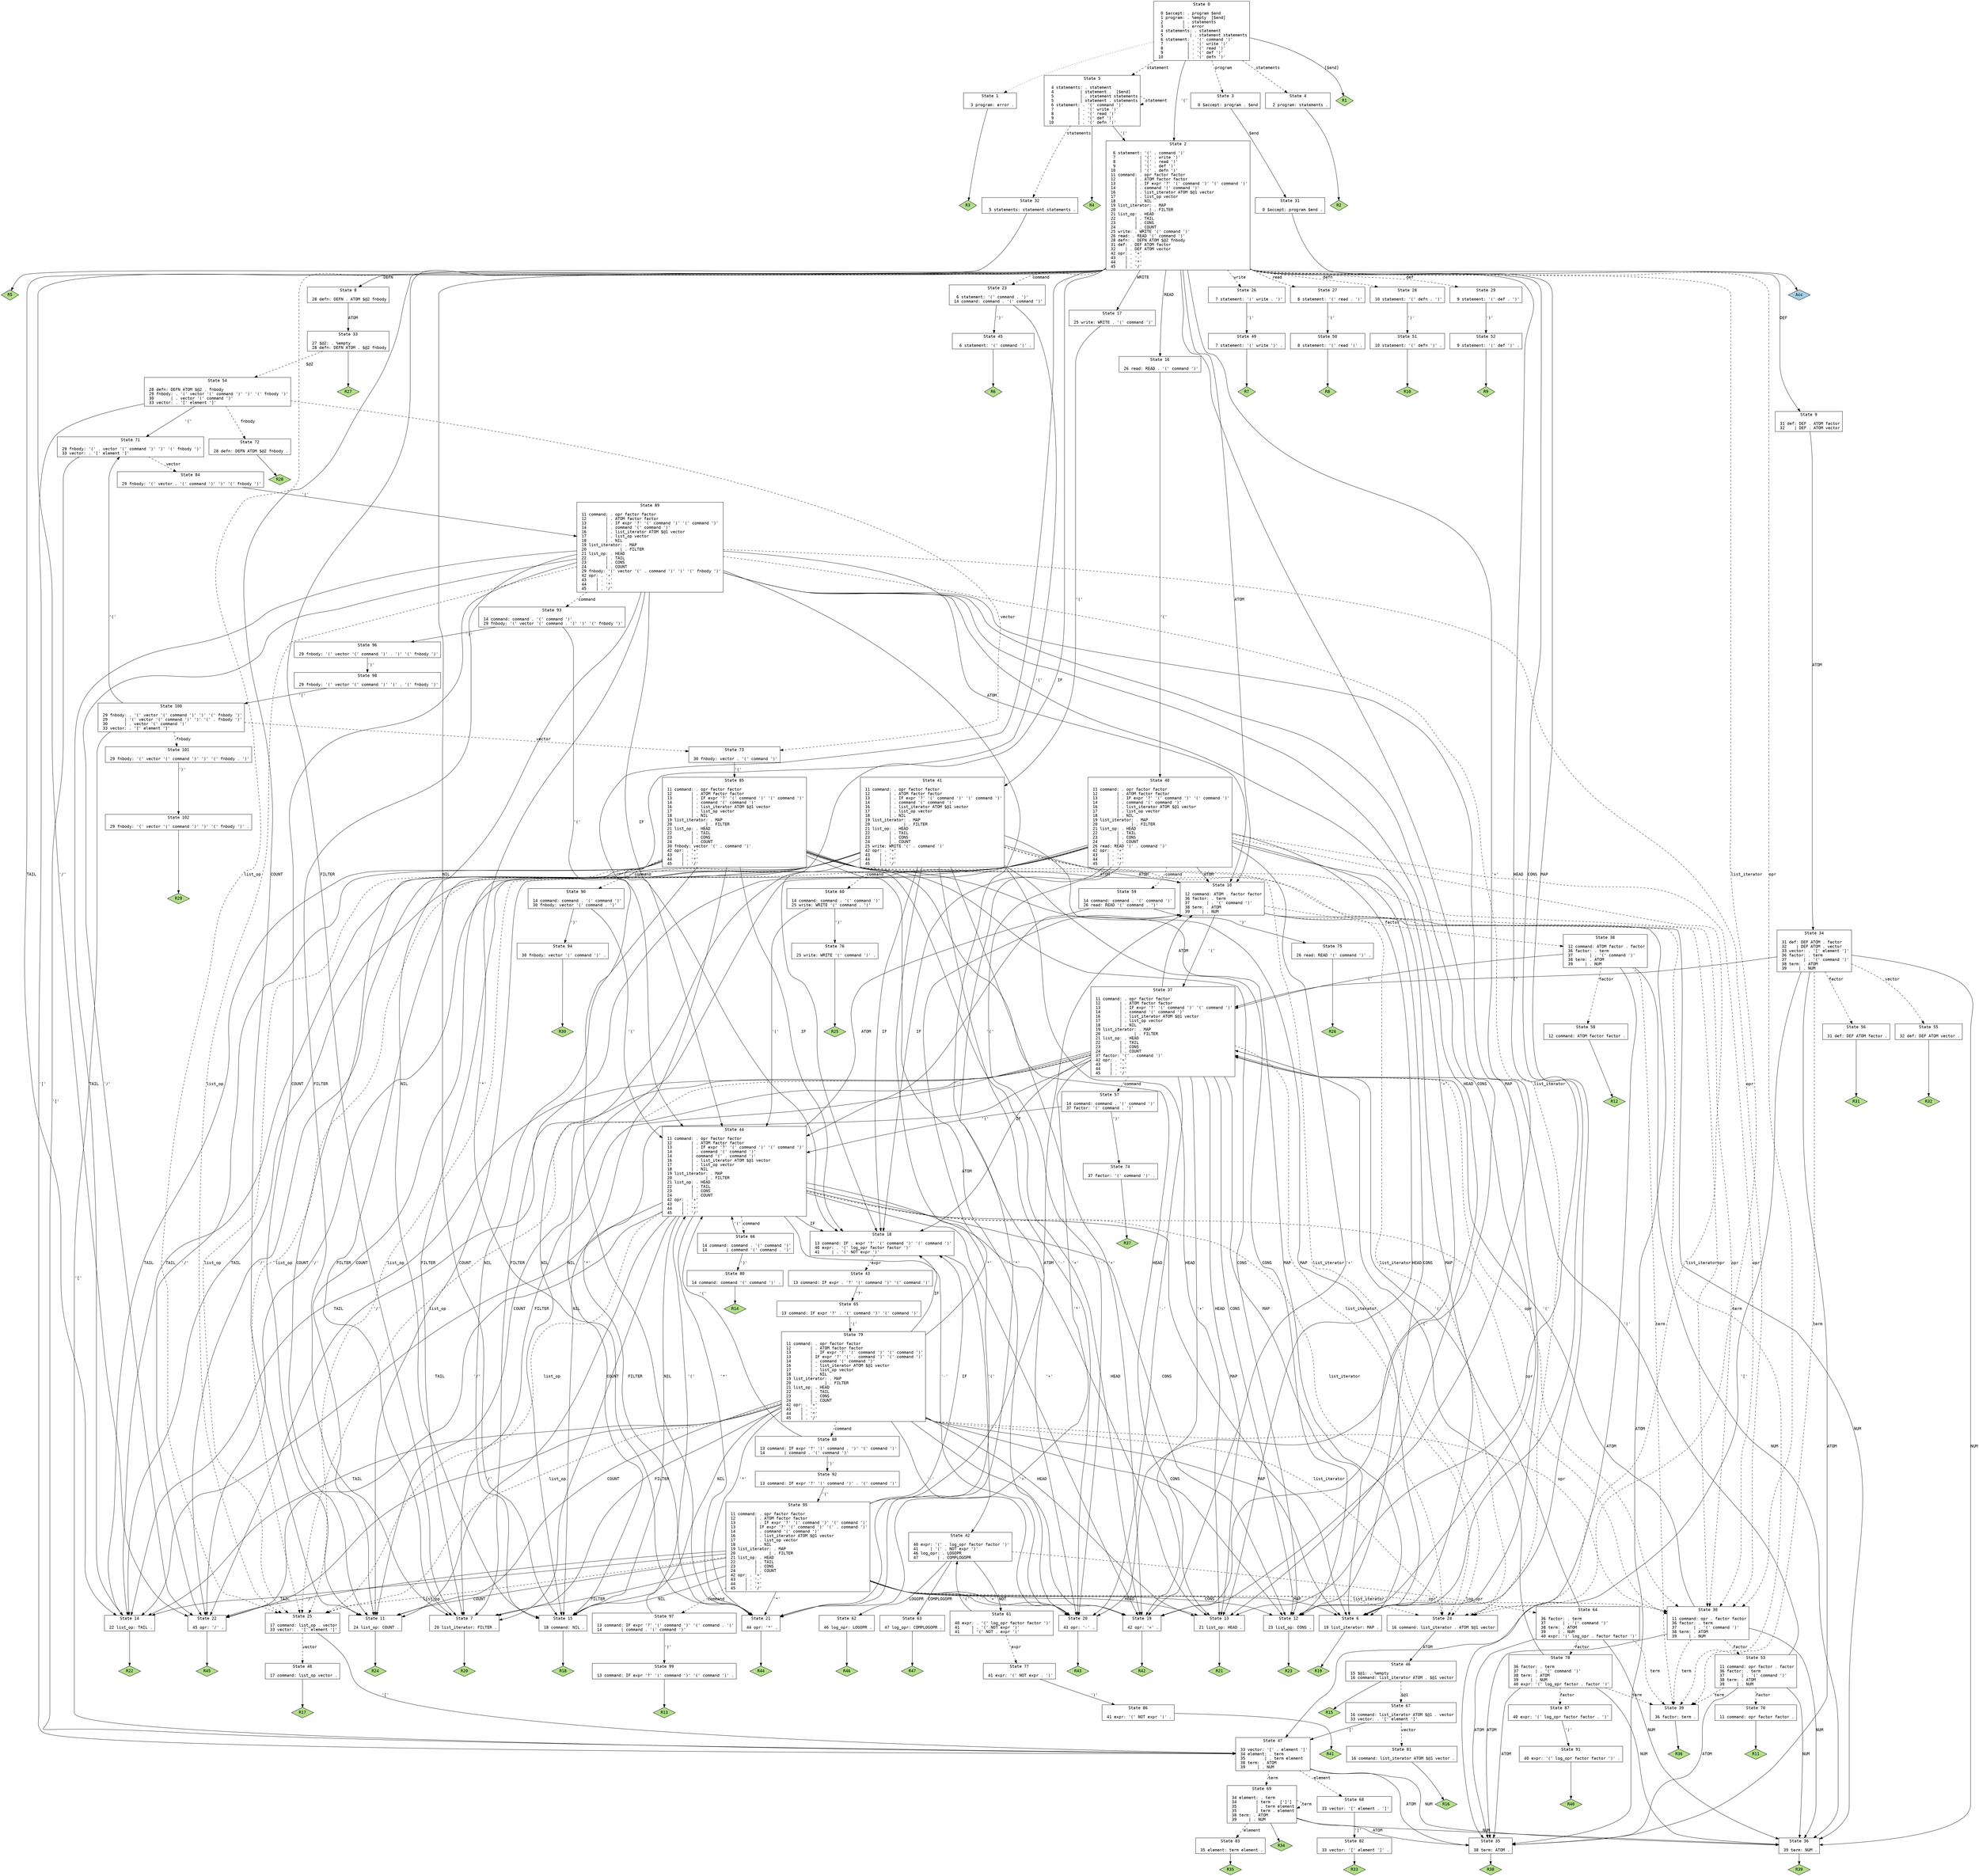 // Generated by GNU Bison 3.0.4.
// Report bugs to <bug-bison@gnu.org>.
// Home page: <http://www.gnu.org/software/bison/>.

digraph "syntax.y"
{
  node [fontname = courier, shape = box, colorscheme = paired6]
  edge [fontname = courier]

  0 [label="State 0\n\l  0 $accept: . program $end\l  1 program: . %empty  [$end]\l  2        | . statements\l  3        | . error\l  4 statements: . statement\l  5           | . statement statements\l  6 statement: . '(' command ')'\l  7          | . '(' write ')'\l  8          | . '(' read ')'\l  9          | . '(' def ')'\l 10          | . '(' defn ')'\l"]
  0 -> 1 [style=dotted]
  0 -> 2 [style=solid label="'('"]
  0 -> 3 [style=dashed label="program"]
  0 -> 4 [style=dashed label="statements"]
  0 -> 5 [style=dashed label="statement"]
  0 -> "0R1" [label="[$end]", style=solid]
 "0R1" [label="R1", fillcolor=3, shape=diamond, style=filled]
  1 [label="State 1\n\l  3 program: error .\l"]
  1 -> "1R3" [style=solid]
 "1R3" [label="R3", fillcolor=3, shape=diamond, style=filled]
  2 [label="State 2\n\l  6 statement: '(' . command ')'\l  7          | '(' . write ')'\l  8          | '(' . read ')'\l  9          | '(' . def ')'\l 10          | '(' . defn ')'\l 11 command: . opr factor factor\l 12        | . ATOM factor factor\l 13        | . IF expr '?' '(' command ')' '(' command ')'\l 14        | . command '(' command ')'\l 16        | . list_iterator ATOM $@1 vector\l 17        | . list_op vector\l 18        | . NIL\l 19 list_iterator: . MAP\l 20              | . FILTER\l 21 list_op: . HEAD\l 22        | . TAIL\l 23        | . CONS\l 24        | . COUNT\l 25 write: . WRITE '(' command ')'\l 26 read: . READ '(' command ')'\l 28 defn: . DEFN ATOM $@2 fnbody\l 31 def: . DEF ATOM factor\l 32    | . DEF ATOM vector\l 42 opr: . '+'\l 43    | . '-'\l 44    | . '*'\l 45    | . '/'\l"]
  2 -> 6 [style=solid label="MAP"]
  2 -> 7 [style=solid label="FILTER"]
  2 -> 8 [style=solid label="DEFN"]
  2 -> 9 [style=solid label="DEF"]
  2 -> 10 [style=solid label="ATOM"]
  2 -> 11 [style=solid label="COUNT"]
  2 -> 12 [style=solid label="CONS"]
  2 -> 13 [style=solid label="HEAD"]
  2 -> 14 [style=solid label="TAIL"]
  2 -> 15 [style=solid label="NIL"]
  2 -> 16 [style=solid label="READ"]
  2 -> 17 [style=solid label="WRITE"]
  2 -> 18 [style=solid label="IF"]
  2 -> 19 [style=solid label="'+'"]
  2 -> 20 [style=solid label="'-'"]
  2 -> 21 [style=solid label="'*'"]
  2 -> 22 [style=solid label="'/'"]
  2 -> 23 [style=dashed label="command"]
  2 -> 24 [style=dashed label="list_iterator"]
  2 -> 25 [style=dashed label="list_op"]
  2 -> 26 [style=dashed label="write"]
  2 -> 27 [style=dashed label="read"]
  2 -> 28 [style=dashed label="defn"]
  2 -> 29 [style=dashed label="def"]
  2 -> 30 [style=dashed label="opr"]
  3 [label="State 3\n\l  0 $accept: program . $end\l"]
  3 -> 31 [style=solid label="$end"]
  4 [label="State 4\n\l  2 program: statements .\l"]
  4 -> "4R2" [style=solid]
 "4R2" [label="R2", fillcolor=3, shape=diamond, style=filled]
  5 [label="State 5\n\l  4 statements: . statement\l  4           | statement .  [$end]\l  5           | . statement statements\l  5           | statement . statements\l  6 statement: . '(' command ')'\l  7          | . '(' write ')'\l  8          | . '(' read ')'\l  9          | . '(' def ')'\l 10          | . '(' defn ')'\l"]
  5 -> 2 [style=solid label="'('"]
  5 -> 32 [style=dashed label="statements"]
  5 -> 5 [style=dashed label="statement"]
  5 -> "5R4" [style=solid]
 "5R4" [label="R4", fillcolor=3, shape=diamond, style=filled]
  6 [label="State 6\n\l 19 list_iterator: MAP .\l"]
  6 -> "6R19" [style=solid]
 "6R19" [label="R19", fillcolor=3, shape=diamond, style=filled]
  7 [label="State 7\n\l 20 list_iterator: FILTER .\l"]
  7 -> "7R20" [style=solid]
 "7R20" [label="R20", fillcolor=3, shape=diamond, style=filled]
  8 [label="State 8\n\l 28 defn: DEFN . ATOM $@2 fnbody\l"]
  8 -> 33 [style=solid label="ATOM"]
  9 [label="State 9\n\l 31 def: DEF . ATOM factor\l 32    | DEF . ATOM vector\l"]
  9 -> 34 [style=solid label="ATOM"]
  10 [label="State 10\n\l 12 command: ATOM . factor factor\l 36 factor: . term\l 37       | . '(' command ')'\l 38 term: . ATOM\l 39     | . NUM\l"]
  10 -> 35 [style=solid label="ATOM"]
  10 -> 36 [style=solid label="NUM"]
  10 -> 37 [style=solid label="'('"]
  10 -> 38 [style=dashed label="factor"]
  10 -> 39 [style=dashed label="term"]
  11 [label="State 11\n\l 24 list_op: COUNT .\l"]
  11 -> "11R24" [style=solid]
 "11R24" [label="R24", fillcolor=3, shape=diamond, style=filled]
  12 [label="State 12\n\l 23 list_op: CONS .\l"]
  12 -> "12R23" [style=solid]
 "12R23" [label="R23", fillcolor=3, shape=diamond, style=filled]
  13 [label="State 13\n\l 21 list_op: HEAD .\l"]
  13 -> "13R21" [style=solid]
 "13R21" [label="R21", fillcolor=3, shape=diamond, style=filled]
  14 [label="State 14\n\l 22 list_op: TAIL .\l"]
  14 -> "14R22" [style=solid]
 "14R22" [label="R22", fillcolor=3, shape=diamond, style=filled]
  15 [label="State 15\n\l 18 command: NIL .\l"]
  15 -> "15R18" [style=solid]
 "15R18" [label="R18", fillcolor=3, shape=diamond, style=filled]
  16 [label="State 16\n\l 26 read: READ . '(' command ')'\l"]
  16 -> 40 [style=solid label="'('"]
  17 [label="State 17\n\l 25 write: WRITE . '(' command ')'\l"]
  17 -> 41 [style=solid label="'('"]
  18 [label="State 18\n\l 13 command: IF . expr '?' '(' command ')' '(' command ')'\l 40 expr: . '(' log_opr factor factor ')'\l 41     | . '(' NOT expr ')'\l"]
  18 -> 42 [style=solid label="'('"]
  18 -> 43 [style=dashed label="expr"]
  19 [label="State 19\n\l 42 opr: '+' .\l"]
  19 -> "19R42" [style=solid]
 "19R42" [label="R42", fillcolor=3, shape=diamond, style=filled]
  20 [label="State 20\n\l 43 opr: '-' .\l"]
  20 -> "20R43" [style=solid]
 "20R43" [label="R43", fillcolor=3, shape=diamond, style=filled]
  21 [label="State 21\n\l 44 opr: '*' .\l"]
  21 -> "21R44" [style=solid]
 "21R44" [label="R44", fillcolor=3, shape=diamond, style=filled]
  22 [label="State 22\n\l 45 opr: '/' .\l"]
  22 -> "22R45" [style=solid]
 "22R45" [label="R45", fillcolor=3, shape=diamond, style=filled]
  23 [label="State 23\n\l  6 statement: '(' command . ')'\l 14 command: command . '(' command ')'\l"]
  23 -> 44 [style=solid label="'('"]
  23 -> 45 [style=solid label="')'"]
  24 [label="State 24\n\l 16 command: list_iterator . ATOM $@1 vector\l"]
  24 -> 46 [style=solid label="ATOM"]
  25 [label="State 25\n\l 17 command: list_op . vector\l 33 vector: . '[' element ']'\l"]
  25 -> 47 [style=solid label="'['"]
  25 -> 48 [style=dashed label="vector"]
  26 [label="State 26\n\l  7 statement: '(' write . ')'\l"]
  26 -> 49 [style=solid label="')'"]
  27 [label="State 27\n\l  8 statement: '(' read . ')'\l"]
  27 -> 50 [style=solid label="')'"]
  28 [label="State 28\n\l 10 statement: '(' defn . ')'\l"]
  28 -> 51 [style=solid label="')'"]
  29 [label="State 29\n\l  9 statement: '(' def . ')'\l"]
  29 -> 52 [style=solid label="')'"]
  30 [label="State 30\n\l 11 command: opr . factor factor\l 36 factor: . term\l 37       | . '(' command ')'\l 38 term: . ATOM\l 39     | . NUM\l"]
  30 -> 35 [style=solid label="ATOM"]
  30 -> 36 [style=solid label="NUM"]
  30 -> 37 [style=solid label="'('"]
  30 -> 53 [style=dashed label="factor"]
  30 -> 39 [style=dashed label="term"]
  31 [label="State 31\n\l  0 $accept: program $end .\l"]
  31 -> "31R0" [style=solid]
 "31R0" [label="Acc", fillcolor=1, shape=diamond, style=filled]
  32 [label="State 32\n\l  5 statements: statement statements .\l"]
  32 -> "32R5" [style=solid]
 "32R5" [label="R5", fillcolor=3, shape=diamond, style=filled]
  33 [label="State 33\n\l 27 $@2: . %empty\l 28 defn: DEFN ATOM . $@2 fnbody\l"]
  33 -> 54 [style=dashed label="$@2"]
  33 -> "33R27" [style=solid]
 "33R27" [label="R27", fillcolor=3, shape=diamond, style=filled]
  34 [label="State 34\n\l 31 def: DEF ATOM . factor\l 32    | DEF ATOM . vector\l 33 vector: . '[' element ']'\l 36 factor: . term\l 37       | . '(' command ')'\l 38 term: . ATOM\l 39     | . NUM\l"]
  34 -> 35 [style=solid label="ATOM"]
  34 -> 36 [style=solid label="NUM"]
  34 -> 37 [style=solid label="'('"]
  34 -> 47 [style=solid label="'['"]
  34 -> 55 [style=dashed label="vector"]
  34 -> 56 [style=dashed label="factor"]
  34 -> 39 [style=dashed label="term"]
  35 [label="State 35\n\l 38 term: ATOM .\l"]
  35 -> "35R38" [style=solid]
 "35R38" [label="R38", fillcolor=3, shape=diamond, style=filled]
  36 [label="State 36\n\l 39 term: NUM .\l"]
  36 -> "36R39" [style=solid]
 "36R39" [label="R39", fillcolor=3, shape=diamond, style=filled]
  37 [label="State 37\n\l 11 command: . opr factor factor\l 12        | . ATOM factor factor\l 13        | . IF expr '?' '(' command ')' '(' command ')'\l 14        | . command '(' command ')'\l 16        | . list_iterator ATOM $@1 vector\l 17        | . list_op vector\l 18        | . NIL\l 19 list_iterator: . MAP\l 20              | . FILTER\l 21 list_op: . HEAD\l 22        | . TAIL\l 23        | . CONS\l 24        | . COUNT\l 37 factor: '(' . command ')'\l 42 opr: . '+'\l 43    | . '-'\l 44    | . '*'\l 45    | . '/'\l"]
  37 -> 6 [style=solid label="MAP"]
  37 -> 7 [style=solid label="FILTER"]
  37 -> 10 [style=solid label="ATOM"]
  37 -> 11 [style=solid label="COUNT"]
  37 -> 12 [style=solid label="CONS"]
  37 -> 13 [style=solid label="HEAD"]
  37 -> 14 [style=solid label="TAIL"]
  37 -> 15 [style=solid label="NIL"]
  37 -> 18 [style=solid label="IF"]
  37 -> 19 [style=solid label="'+'"]
  37 -> 20 [style=solid label="'-'"]
  37 -> 21 [style=solid label="'*'"]
  37 -> 22 [style=solid label="'/'"]
  37 -> 57 [style=dashed label="command"]
  37 -> 24 [style=dashed label="list_iterator"]
  37 -> 25 [style=dashed label="list_op"]
  37 -> 30 [style=dashed label="opr"]
  38 [label="State 38\n\l 12 command: ATOM factor . factor\l 36 factor: . term\l 37       | . '(' command ')'\l 38 term: . ATOM\l 39     | . NUM\l"]
  38 -> 35 [style=solid label="ATOM"]
  38 -> 36 [style=solid label="NUM"]
  38 -> 37 [style=solid label="'('"]
  38 -> 58 [style=dashed label="factor"]
  38 -> 39 [style=dashed label="term"]
  39 [label="State 39\n\l 36 factor: term .\l"]
  39 -> "39R36" [style=solid]
 "39R36" [label="R36", fillcolor=3, shape=diamond, style=filled]
  40 [label="State 40\n\l 11 command: . opr factor factor\l 12        | . ATOM factor factor\l 13        | . IF expr '?' '(' command ')' '(' command ')'\l 14        | . command '(' command ')'\l 16        | . list_iterator ATOM $@1 vector\l 17        | . list_op vector\l 18        | . NIL\l 19 list_iterator: . MAP\l 20              | . FILTER\l 21 list_op: . HEAD\l 22        | . TAIL\l 23        | . CONS\l 24        | . COUNT\l 26 read: READ '(' . command ')'\l 42 opr: . '+'\l 43    | . '-'\l 44    | . '*'\l 45    | . '/'\l"]
  40 -> 6 [style=solid label="MAP"]
  40 -> 7 [style=solid label="FILTER"]
  40 -> 10 [style=solid label="ATOM"]
  40 -> 11 [style=solid label="COUNT"]
  40 -> 12 [style=solid label="CONS"]
  40 -> 13 [style=solid label="HEAD"]
  40 -> 14 [style=solid label="TAIL"]
  40 -> 15 [style=solid label="NIL"]
  40 -> 18 [style=solid label="IF"]
  40 -> 19 [style=solid label="'+'"]
  40 -> 20 [style=solid label="'-'"]
  40 -> 21 [style=solid label="'*'"]
  40 -> 22 [style=solid label="'/'"]
  40 -> 59 [style=dashed label="command"]
  40 -> 24 [style=dashed label="list_iterator"]
  40 -> 25 [style=dashed label="list_op"]
  40 -> 30 [style=dashed label="opr"]
  41 [label="State 41\n\l 11 command: . opr factor factor\l 12        | . ATOM factor factor\l 13        | . IF expr '?' '(' command ')' '(' command ')'\l 14        | . command '(' command ')'\l 16        | . list_iterator ATOM $@1 vector\l 17        | . list_op vector\l 18        | . NIL\l 19 list_iterator: . MAP\l 20              | . FILTER\l 21 list_op: . HEAD\l 22        | . TAIL\l 23        | . CONS\l 24        | . COUNT\l 25 write: WRITE '(' . command ')'\l 42 opr: . '+'\l 43    | . '-'\l 44    | . '*'\l 45    | . '/'\l"]
  41 -> 6 [style=solid label="MAP"]
  41 -> 7 [style=solid label="FILTER"]
  41 -> 10 [style=solid label="ATOM"]
  41 -> 11 [style=solid label="COUNT"]
  41 -> 12 [style=solid label="CONS"]
  41 -> 13 [style=solid label="HEAD"]
  41 -> 14 [style=solid label="TAIL"]
  41 -> 15 [style=solid label="NIL"]
  41 -> 18 [style=solid label="IF"]
  41 -> 19 [style=solid label="'+'"]
  41 -> 20 [style=solid label="'-'"]
  41 -> 21 [style=solid label="'*'"]
  41 -> 22 [style=solid label="'/'"]
  41 -> 60 [style=dashed label="command"]
  41 -> 24 [style=dashed label="list_iterator"]
  41 -> 25 [style=dashed label="list_op"]
  41 -> 30 [style=dashed label="opr"]
  42 [label="State 42\n\l 40 expr: '(' . log_opr factor factor ')'\l 41     | '(' . NOT expr ')'\l 46 log_opr: . LOGOPR\l 47        | . COMPLOGOPR\l"]
  42 -> 61 [style=solid label="NOT"]
  42 -> 62 [style=solid label="LOGOPR"]
  42 -> 63 [style=solid label="COMPLOGOPR"]
  42 -> 64 [style=dashed label="log_opr"]
  43 [label="State 43\n\l 13 command: IF expr . '?' '(' command ')' '(' command ')'\l"]
  43 -> 65 [style=solid label="'?'"]
  44 [label="State 44\n\l 11 command: . opr factor factor\l 12        | . ATOM factor factor\l 13        | . IF expr '?' '(' command ')' '(' command ')'\l 14        | . command '(' command ')'\l 14        | command '(' . command ')'\l 16        | . list_iterator ATOM $@1 vector\l 17        | . list_op vector\l 18        | . NIL\l 19 list_iterator: . MAP\l 20              | . FILTER\l 21 list_op: . HEAD\l 22        | . TAIL\l 23        | . CONS\l 24        | . COUNT\l 42 opr: . '+'\l 43    | . '-'\l 44    | . '*'\l 45    | . '/'\l"]
  44 -> 6 [style=solid label="MAP"]
  44 -> 7 [style=solid label="FILTER"]
  44 -> 10 [style=solid label="ATOM"]
  44 -> 11 [style=solid label="COUNT"]
  44 -> 12 [style=solid label="CONS"]
  44 -> 13 [style=solid label="HEAD"]
  44 -> 14 [style=solid label="TAIL"]
  44 -> 15 [style=solid label="NIL"]
  44 -> 18 [style=solid label="IF"]
  44 -> 19 [style=solid label="'+'"]
  44 -> 20 [style=solid label="'-'"]
  44 -> 21 [style=solid label="'*'"]
  44 -> 22 [style=solid label="'/'"]
  44 -> 66 [style=dashed label="command"]
  44 -> 24 [style=dashed label="list_iterator"]
  44 -> 25 [style=dashed label="list_op"]
  44 -> 30 [style=dashed label="opr"]
  45 [label="State 45\n\l  6 statement: '(' command ')' .\l"]
  45 -> "45R6" [style=solid]
 "45R6" [label="R6", fillcolor=3, shape=diamond, style=filled]
  46 [label="State 46\n\l 15 $@1: . %empty\l 16 command: list_iterator ATOM . $@1 vector\l"]
  46 -> 67 [style=dashed label="$@1"]
  46 -> "46R15" [style=solid]
 "46R15" [label="R15", fillcolor=3, shape=diamond, style=filled]
  47 [label="State 47\n\l 33 vector: '[' . element ']'\l 34 element: . term\l 35        | . term element\l 38 term: . ATOM\l 39     | . NUM\l"]
  47 -> 35 [style=solid label="ATOM"]
  47 -> 36 [style=solid label="NUM"]
  47 -> 68 [style=dashed label="element"]
  47 -> 69 [style=dashed label="term"]
  48 [label="State 48\n\l 17 command: list_op vector .\l"]
  48 -> "48R17" [style=solid]
 "48R17" [label="R17", fillcolor=3, shape=diamond, style=filled]
  49 [label="State 49\n\l  7 statement: '(' write ')' .\l"]
  49 -> "49R7" [style=solid]
 "49R7" [label="R7", fillcolor=3, shape=diamond, style=filled]
  50 [label="State 50\n\l  8 statement: '(' read ')' .\l"]
  50 -> "50R8" [style=solid]
 "50R8" [label="R8", fillcolor=3, shape=diamond, style=filled]
  51 [label="State 51\n\l 10 statement: '(' defn ')' .\l"]
  51 -> "51R10" [style=solid]
 "51R10" [label="R10", fillcolor=3, shape=diamond, style=filled]
  52 [label="State 52\n\l  9 statement: '(' def ')' .\l"]
  52 -> "52R9" [style=solid]
 "52R9" [label="R9", fillcolor=3, shape=diamond, style=filled]
  53 [label="State 53\n\l 11 command: opr factor . factor\l 36 factor: . term\l 37       | . '(' command ')'\l 38 term: . ATOM\l 39     | . NUM\l"]
  53 -> 35 [style=solid label="ATOM"]
  53 -> 36 [style=solid label="NUM"]
  53 -> 37 [style=solid label="'('"]
  53 -> 70 [style=dashed label="factor"]
  53 -> 39 [style=dashed label="term"]
  54 [label="State 54\n\l 28 defn: DEFN ATOM $@2 . fnbody\l 29 fnbody: . '(' vector '(' command ')' ')' '(' fnbody ')'\l 30       | . vector '(' command ')'\l 33 vector: . '[' element ']'\l"]
  54 -> 71 [style=solid label="'('"]
  54 -> 47 [style=solid label="'['"]
  54 -> 72 [style=dashed label="fnbody"]
  54 -> 73 [style=dashed label="vector"]
  55 [label="State 55\n\l 32 def: DEF ATOM vector .\l"]
  55 -> "55R32" [style=solid]
 "55R32" [label="R32", fillcolor=3, shape=diamond, style=filled]
  56 [label="State 56\n\l 31 def: DEF ATOM factor .\l"]
  56 -> "56R31" [style=solid]
 "56R31" [label="R31", fillcolor=3, shape=diamond, style=filled]
  57 [label="State 57\n\l 14 command: command . '(' command ')'\l 37 factor: '(' command . ')'\l"]
  57 -> 44 [style=solid label="'('"]
  57 -> 74 [style=solid label="')'"]
  58 [label="State 58\n\l 12 command: ATOM factor factor .\l"]
  58 -> "58R12" [style=solid]
 "58R12" [label="R12", fillcolor=3, shape=diamond, style=filled]
  59 [label="State 59\n\l 14 command: command . '(' command ')'\l 26 read: READ '(' command . ')'\l"]
  59 -> 44 [style=solid label="'('"]
  59 -> 75 [style=solid label="')'"]
  60 [label="State 60\n\l 14 command: command . '(' command ')'\l 25 write: WRITE '(' command . ')'\l"]
  60 -> 44 [style=solid label="'('"]
  60 -> 76 [style=solid label="')'"]
  61 [label="State 61\n\l 40 expr: . '(' log_opr factor factor ')'\l 41     | . '(' NOT expr ')'\l 41     | '(' NOT . expr ')'\l"]
  61 -> 42 [style=solid label="'('"]
  61 -> 77 [style=dashed label="expr"]
  62 [label="State 62\n\l 46 log_opr: LOGOPR .\l"]
  62 -> "62R46" [style=solid]
 "62R46" [label="R46", fillcolor=3, shape=diamond, style=filled]
  63 [label="State 63\n\l 47 log_opr: COMPLOGOPR .\l"]
  63 -> "63R47" [style=solid]
 "63R47" [label="R47", fillcolor=3, shape=diamond, style=filled]
  64 [label="State 64\n\l 36 factor: . term\l 37       | . '(' command ')'\l 38 term: . ATOM\l 39     | . NUM\l 40 expr: '(' log_opr . factor factor ')'\l"]
  64 -> 35 [style=solid label="ATOM"]
  64 -> 36 [style=solid label="NUM"]
  64 -> 37 [style=solid label="'('"]
  64 -> 78 [style=dashed label="factor"]
  64 -> 39 [style=dashed label="term"]
  65 [label="State 65\n\l 13 command: IF expr '?' . '(' command ')' '(' command ')'\l"]
  65 -> 79 [style=solid label="'('"]
  66 [label="State 66\n\l 14 command: command . '(' command ')'\l 14        | command '(' command . ')'\l"]
  66 -> 44 [style=solid label="'('"]
  66 -> 80 [style=solid label="')'"]
  67 [label="State 67\n\l 16 command: list_iterator ATOM $@1 . vector\l 33 vector: . '[' element ']'\l"]
  67 -> 47 [style=solid label="'['"]
  67 -> 81 [style=dashed label="vector"]
  68 [label="State 68\n\l 33 vector: '[' element . ']'\l"]
  68 -> 82 [style=solid label="']'"]
  69 [label="State 69\n\l 34 element: . term\l 34        | term .  [']']\l 35        | . term element\l 35        | term . element\l 38 term: . ATOM\l 39     | . NUM\l"]
  69 -> 35 [style=solid label="ATOM"]
  69 -> 36 [style=solid label="NUM"]
  69 -> 83 [style=dashed label="element"]
  69 -> 69 [style=dashed label="term"]
  69 -> "69R34" [style=solid]
 "69R34" [label="R34", fillcolor=3, shape=diamond, style=filled]
  70 [label="State 70\n\l 11 command: opr factor factor .\l"]
  70 -> "70R11" [style=solid]
 "70R11" [label="R11", fillcolor=3, shape=diamond, style=filled]
  71 [label="State 71\n\l 29 fnbody: '(' . vector '(' command ')' ')' '(' fnbody ')'\l 33 vector: . '[' element ']'\l"]
  71 -> 47 [style=solid label="'['"]
  71 -> 84 [style=dashed label="vector"]
  72 [label="State 72\n\l 28 defn: DEFN ATOM $@2 fnbody .\l"]
  72 -> "72R28" [style=solid]
 "72R28" [label="R28", fillcolor=3, shape=diamond, style=filled]
  73 [label="State 73\n\l 30 fnbody: vector . '(' command ')'\l"]
  73 -> 85 [style=solid label="'('"]
  74 [label="State 74\n\l 37 factor: '(' command ')' .\l"]
  74 -> "74R37" [style=solid]
 "74R37" [label="R37", fillcolor=3, shape=diamond, style=filled]
  75 [label="State 75\n\l 26 read: READ '(' command ')' .\l"]
  75 -> "75R26" [style=solid]
 "75R26" [label="R26", fillcolor=3, shape=diamond, style=filled]
  76 [label="State 76\n\l 25 write: WRITE '(' command ')' .\l"]
  76 -> "76R25" [style=solid]
 "76R25" [label="R25", fillcolor=3, shape=diamond, style=filled]
  77 [label="State 77\n\l 41 expr: '(' NOT expr . ')'\l"]
  77 -> 86 [style=solid label="')'"]
  78 [label="State 78\n\l 36 factor: . term\l 37       | . '(' command ')'\l 38 term: . ATOM\l 39     | . NUM\l 40 expr: '(' log_opr factor . factor ')'\l"]
  78 -> 35 [style=solid label="ATOM"]
  78 -> 36 [style=solid label="NUM"]
  78 -> 37 [style=solid label="'('"]
  78 -> 87 [style=dashed label="factor"]
  78 -> 39 [style=dashed label="term"]
  79 [label="State 79\n\l 11 command: . opr factor factor\l 12        | . ATOM factor factor\l 13        | . IF expr '?' '(' command ')' '(' command ')'\l 13        | IF expr '?' '(' . command ')' '(' command ')'\l 14        | . command '(' command ')'\l 16        | . list_iterator ATOM $@1 vector\l 17        | . list_op vector\l 18        | . NIL\l 19 list_iterator: . MAP\l 20              | . FILTER\l 21 list_op: . HEAD\l 22        | . TAIL\l 23        | . CONS\l 24        | . COUNT\l 42 opr: . '+'\l 43    | . '-'\l 44    | . '*'\l 45    | . '/'\l"]
  79 -> 6 [style=solid label="MAP"]
  79 -> 7 [style=solid label="FILTER"]
  79 -> 10 [style=solid label="ATOM"]
  79 -> 11 [style=solid label="COUNT"]
  79 -> 12 [style=solid label="CONS"]
  79 -> 13 [style=solid label="HEAD"]
  79 -> 14 [style=solid label="TAIL"]
  79 -> 15 [style=solid label="NIL"]
  79 -> 18 [style=solid label="IF"]
  79 -> 19 [style=solid label="'+'"]
  79 -> 20 [style=solid label="'-'"]
  79 -> 21 [style=solid label="'*'"]
  79 -> 22 [style=solid label="'/'"]
  79 -> 88 [style=dashed label="command"]
  79 -> 24 [style=dashed label="list_iterator"]
  79 -> 25 [style=dashed label="list_op"]
  79 -> 30 [style=dashed label="opr"]
  80 [label="State 80\n\l 14 command: command '(' command ')' .\l"]
  80 -> "80R14" [style=solid]
 "80R14" [label="R14", fillcolor=3, shape=diamond, style=filled]
  81 [label="State 81\n\l 16 command: list_iterator ATOM $@1 vector .\l"]
  81 -> "81R16" [style=solid]
 "81R16" [label="R16", fillcolor=3, shape=diamond, style=filled]
  82 [label="State 82\n\l 33 vector: '[' element ']' .\l"]
  82 -> "82R33" [style=solid]
 "82R33" [label="R33", fillcolor=3, shape=diamond, style=filled]
  83 [label="State 83\n\l 35 element: term element .\l"]
  83 -> "83R35" [style=solid]
 "83R35" [label="R35", fillcolor=3, shape=diamond, style=filled]
  84 [label="State 84\n\l 29 fnbody: '(' vector . '(' command ')' ')' '(' fnbody ')'\l"]
  84 -> 89 [style=solid label="'('"]
  85 [label="State 85\n\l 11 command: . opr factor factor\l 12        | . ATOM factor factor\l 13        | . IF expr '?' '(' command ')' '(' command ')'\l 14        | . command '(' command ')'\l 16        | . list_iterator ATOM $@1 vector\l 17        | . list_op vector\l 18        | . NIL\l 19 list_iterator: . MAP\l 20              | . FILTER\l 21 list_op: . HEAD\l 22        | . TAIL\l 23        | . CONS\l 24        | . COUNT\l 30 fnbody: vector '(' . command ')'\l 42 opr: . '+'\l 43    | . '-'\l 44    | . '*'\l 45    | . '/'\l"]
  85 -> 6 [style=solid label="MAP"]
  85 -> 7 [style=solid label="FILTER"]
  85 -> 10 [style=solid label="ATOM"]
  85 -> 11 [style=solid label="COUNT"]
  85 -> 12 [style=solid label="CONS"]
  85 -> 13 [style=solid label="HEAD"]
  85 -> 14 [style=solid label="TAIL"]
  85 -> 15 [style=solid label="NIL"]
  85 -> 18 [style=solid label="IF"]
  85 -> 19 [style=solid label="'+'"]
  85 -> 20 [style=solid label="'-'"]
  85 -> 21 [style=solid label="'*'"]
  85 -> 22 [style=solid label="'/'"]
  85 -> 90 [style=dashed label="command"]
  85 -> 24 [style=dashed label="list_iterator"]
  85 -> 25 [style=dashed label="list_op"]
  85 -> 30 [style=dashed label="opr"]
  86 [label="State 86\n\l 41 expr: '(' NOT expr ')' .\l"]
  86 -> "86R41" [style=solid]
 "86R41" [label="R41", fillcolor=3, shape=diamond, style=filled]
  87 [label="State 87\n\l 40 expr: '(' log_opr factor factor . ')'\l"]
  87 -> 91 [style=solid label="')'"]
  88 [label="State 88\n\l 13 command: IF expr '?' '(' command . ')' '(' command ')'\l 14        | command . '(' command ')'\l"]
  88 -> 44 [style=solid label="'('"]
  88 -> 92 [style=solid label="')'"]
  89 [label="State 89\n\l 11 command: . opr factor factor\l 12        | . ATOM factor factor\l 13        | . IF expr '?' '(' command ')' '(' command ')'\l 14        | . command '(' command ')'\l 16        | . list_iterator ATOM $@1 vector\l 17        | . list_op vector\l 18        | . NIL\l 19 list_iterator: . MAP\l 20              | . FILTER\l 21 list_op: . HEAD\l 22        | . TAIL\l 23        | . CONS\l 24        | . COUNT\l 29 fnbody: '(' vector '(' . command ')' ')' '(' fnbody ')'\l 42 opr: . '+'\l 43    | . '-'\l 44    | . '*'\l 45    | . '/'\l"]
  89 -> 6 [style=solid label="MAP"]
  89 -> 7 [style=solid label="FILTER"]
  89 -> 10 [style=solid label="ATOM"]
  89 -> 11 [style=solid label="COUNT"]
  89 -> 12 [style=solid label="CONS"]
  89 -> 13 [style=solid label="HEAD"]
  89 -> 14 [style=solid label="TAIL"]
  89 -> 15 [style=solid label="NIL"]
  89 -> 18 [style=solid label="IF"]
  89 -> 19 [style=solid label="'+'"]
  89 -> 20 [style=solid label="'-'"]
  89 -> 21 [style=solid label="'*'"]
  89 -> 22 [style=solid label="'/'"]
  89 -> 93 [style=dashed label="command"]
  89 -> 24 [style=dashed label="list_iterator"]
  89 -> 25 [style=dashed label="list_op"]
  89 -> 30 [style=dashed label="opr"]
  90 [label="State 90\n\l 14 command: command . '(' command ')'\l 30 fnbody: vector '(' command . ')'\l"]
  90 -> 44 [style=solid label="'('"]
  90 -> 94 [style=solid label="')'"]
  91 [label="State 91\n\l 40 expr: '(' log_opr factor factor ')' .\l"]
  91 -> "91R40" [style=solid]
 "91R40" [label="R40", fillcolor=3, shape=diamond, style=filled]
  92 [label="State 92\n\l 13 command: IF expr '?' '(' command ')' . '(' command ')'\l"]
  92 -> 95 [style=solid label="'('"]
  93 [label="State 93\n\l 14 command: command . '(' command ')'\l 29 fnbody: '(' vector '(' command . ')' ')' '(' fnbody ')'\l"]
  93 -> 44 [style=solid label="'('"]
  93 -> 96 [style=solid label="')'"]
  94 [label="State 94\n\l 30 fnbody: vector '(' command ')' .\l"]
  94 -> "94R30" [style=solid]
 "94R30" [label="R30", fillcolor=3, shape=diamond, style=filled]
  95 [label="State 95\n\l 11 command: . opr factor factor\l 12        | . ATOM factor factor\l 13        | . IF expr '?' '(' command ')' '(' command ')'\l 13        | IF expr '?' '(' command ')' '(' . command ')'\l 14        | . command '(' command ')'\l 16        | . list_iterator ATOM $@1 vector\l 17        | . list_op vector\l 18        | . NIL\l 19 list_iterator: . MAP\l 20              | . FILTER\l 21 list_op: . HEAD\l 22        | . TAIL\l 23        | . CONS\l 24        | . COUNT\l 42 opr: . '+'\l 43    | . '-'\l 44    | . '*'\l 45    | . '/'\l"]
  95 -> 6 [style=solid label="MAP"]
  95 -> 7 [style=solid label="FILTER"]
  95 -> 10 [style=solid label="ATOM"]
  95 -> 11 [style=solid label="COUNT"]
  95 -> 12 [style=solid label="CONS"]
  95 -> 13 [style=solid label="HEAD"]
  95 -> 14 [style=solid label="TAIL"]
  95 -> 15 [style=solid label="NIL"]
  95 -> 18 [style=solid label="IF"]
  95 -> 19 [style=solid label="'+'"]
  95 -> 20 [style=solid label="'-'"]
  95 -> 21 [style=solid label="'*'"]
  95 -> 22 [style=solid label="'/'"]
  95 -> 97 [style=dashed label="command"]
  95 -> 24 [style=dashed label="list_iterator"]
  95 -> 25 [style=dashed label="list_op"]
  95 -> 30 [style=dashed label="opr"]
  96 [label="State 96\n\l 29 fnbody: '(' vector '(' command ')' . ')' '(' fnbody ')'\l"]
  96 -> 98 [style=solid label="')'"]
  97 [label="State 97\n\l 13 command: IF expr '?' '(' command ')' '(' command . ')'\l 14        | command . '(' command ')'\l"]
  97 -> 44 [style=solid label="'('"]
  97 -> 99 [style=solid label="')'"]
  98 [label="State 98\n\l 29 fnbody: '(' vector '(' command ')' ')' . '(' fnbody ')'\l"]
  98 -> 100 [style=solid label="'('"]
  99 [label="State 99\n\l 13 command: IF expr '?' '(' command ')' '(' command ')' .\l"]
  99 -> "99R13" [style=solid]
 "99R13" [label="R13", fillcolor=3, shape=diamond, style=filled]
  100 [label="State 100\n\l 29 fnbody: . '(' vector '(' command ')' ')' '(' fnbody ')'\l 29       | '(' vector '(' command ')' ')' '(' . fnbody ')'\l 30       | . vector '(' command ')'\l 33 vector: . '[' element ']'\l"]
  100 -> 71 [style=solid label="'('"]
  100 -> 47 [style=solid label="'['"]
  100 -> 101 [style=dashed label="fnbody"]
  100 -> 73 [style=dashed label="vector"]
  101 [label="State 101\n\l 29 fnbody: '(' vector '(' command ')' ')' '(' fnbody . ')'\l"]
  101 -> 102 [style=solid label="')'"]
  102 [label="State 102\n\l 29 fnbody: '(' vector '(' command ')' ')' '(' fnbody ')' .\l"]
  102 -> "102R29" [style=solid]
 "102R29" [label="R29", fillcolor=3, shape=diamond, style=filled]
}
